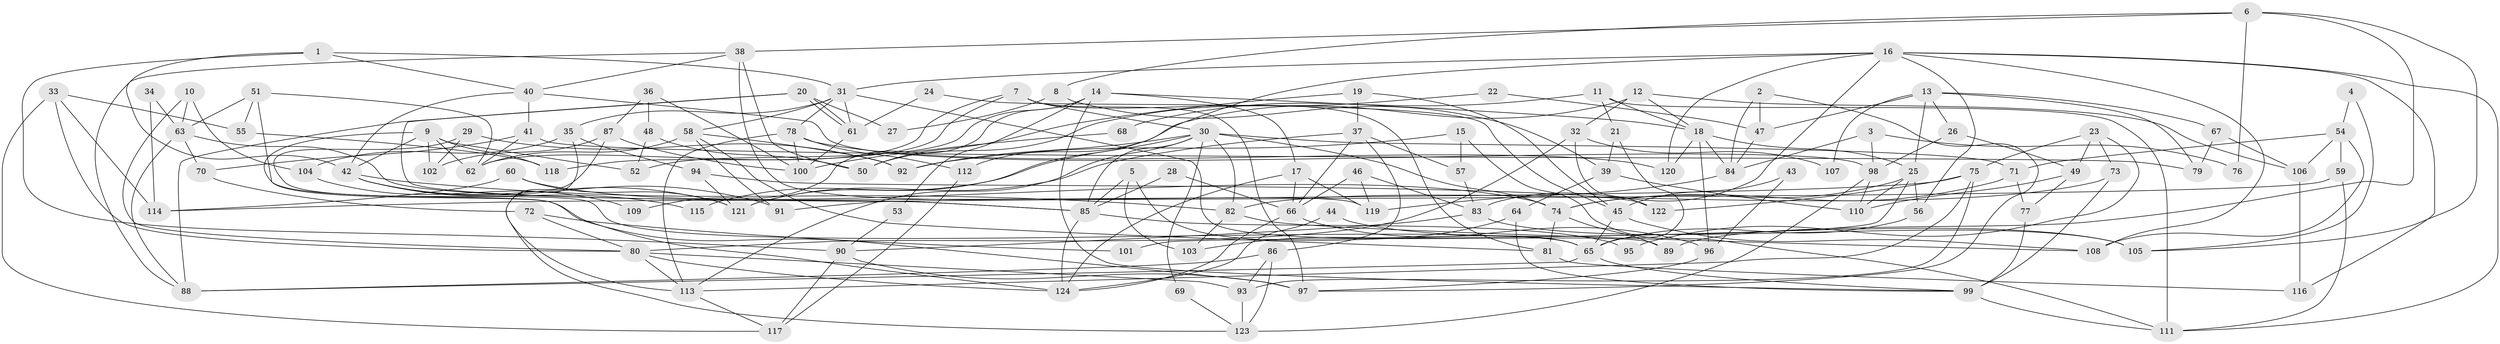 // Generated by graph-tools (version 1.1) at 2025/15/03/09/25 04:15:09]
// undirected, 124 vertices, 248 edges
graph export_dot {
graph [start="1"]
  node [color=gray90,style=filled];
  1;
  2;
  3;
  4;
  5;
  6;
  7;
  8;
  9;
  10;
  11;
  12;
  13;
  14;
  15;
  16;
  17;
  18;
  19;
  20;
  21;
  22;
  23;
  24;
  25;
  26;
  27;
  28;
  29;
  30;
  31;
  32;
  33;
  34;
  35;
  36;
  37;
  38;
  39;
  40;
  41;
  42;
  43;
  44;
  45;
  46;
  47;
  48;
  49;
  50;
  51;
  52;
  53;
  54;
  55;
  56;
  57;
  58;
  59;
  60;
  61;
  62;
  63;
  64;
  65;
  66;
  67;
  68;
  69;
  70;
  71;
  72;
  73;
  74;
  75;
  76;
  77;
  78;
  79;
  80;
  81;
  82;
  83;
  84;
  85;
  86;
  87;
  88;
  89;
  90;
  91;
  92;
  93;
  94;
  95;
  96;
  97;
  98;
  99;
  100;
  101;
  102;
  103;
  104;
  105;
  106;
  107;
  108;
  109;
  110;
  111;
  112;
  113;
  114;
  115;
  116;
  117;
  118;
  119;
  120;
  121;
  122;
  123;
  124;
  1 -- 42;
  1 -- 90;
  1 -- 31;
  1 -- 40;
  2 -- 97;
  2 -- 84;
  2 -- 47;
  3 -- 84;
  3 -- 98;
  3 -- 76;
  4 -- 54;
  4 -- 105;
  5 -- 85;
  5 -- 65;
  5 -- 103;
  6 -- 38;
  6 -- 89;
  6 -- 8;
  6 -- 76;
  6 -- 105;
  7 -- 62;
  7 -- 118;
  7 -- 30;
  7 -- 81;
  7 -- 97;
  8 -- 39;
  8 -- 27;
  9 -- 124;
  9 -- 102;
  9 -- 42;
  9 -- 52;
  9 -- 62;
  9 -- 118;
  10 -- 80;
  10 -- 63;
  10 -- 104;
  11 -- 111;
  11 -- 18;
  11 -- 21;
  11 -- 68;
  12 -- 112;
  12 -- 106;
  12 -- 18;
  12 -- 32;
  13 -- 26;
  13 -- 67;
  13 -- 25;
  13 -- 47;
  13 -- 79;
  13 -- 107;
  14 -- 17;
  14 -- 18;
  14 -- 52;
  14 -- 53;
  14 -- 99;
  14 -- 109;
  15 -- 111;
  15 -- 92;
  15 -- 57;
  16 -- 56;
  16 -- 121;
  16 -- 31;
  16 -- 83;
  16 -- 108;
  16 -- 111;
  16 -- 116;
  16 -- 120;
  17 -- 66;
  17 -- 124;
  17 -- 119;
  18 -- 96;
  18 -- 25;
  18 -- 84;
  18 -- 120;
  19 -- 50;
  19 -- 45;
  19 -- 37;
  20 -- 88;
  20 -- 61;
  20 -- 61;
  20 -- 27;
  20 -- 85;
  21 -- 39;
  21 -- 65;
  22 -- 47;
  22 -- 50;
  23 -- 75;
  23 -- 73;
  23 -- 49;
  23 -- 95;
  24 -- 61;
  24 -- 45;
  25 -- 56;
  25 -- 74;
  25 -- 101;
  25 -- 110;
  26 -- 98;
  26 -- 49;
  28 -- 66;
  28 -- 85;
  29 -- 92;
  29 -- 65;
  29 -- 102;
  30 -- 113;
  30 -- 69;
  30 -- 71;
  30 -- 74;
  30 -- 82;
  30 -- 85;
  30 -- 92;
  30 -- 115;
  31 -- 35;
  31 -- 58;
  31 -- 61;
  31 -- 78;
  31 -- 89;
  32 -- 122;
  32 -- 80;
  32 -- 107;
  33 -- 80;
  33 -- 114;
  33 -- 55;
  33 -- 117;
  34 -- 63;
  34 -- 114;
  35 -- 113;
  35 -- 94;
  35 -- 104;
  36 -- 100;
  36 -- 87;
  36 -- 48;
  37 -- 57;
  37 -- 66;
  37 -- 86;
  37 -- 121;
  38 -- 119;
  38 -- 88;
  38 -- 40;
  38 -- 50;
  39 -- 110;
  39 -- 64;
  40 -- 41;
  40 -- 42;
  40 -- 98;
  41 -- 62;
  41 -- 70;
  41 -- 79;
  42 -- 82;
  42 -- 91;
  42 -- 115;
  42 -- 121;
  43 -- 45;
  43 -- 96;
  44 -- 124;
  44 -- 105;
  45 -- 65;
  45 -- 108;
  46 -- 83;
  46 -- 119;
  46 -- 66;
  47 -- 84;
  48 -- 52;
  48 -- 50;
  49 -- 77;
  49 -- 110;
  51 -- 63;
  51 -- 62;
  51 -- 55;
  51 -- 97;
  53 -- 90;
  54 -- 71;
  54 -- 108;
  54 -- 59;
  54 -- 106;
  55 -- 118;
  56 -- 65;
  57 -- 83;
  58 -- 81;
  58 -- 62;
  58 -- 91;
  58 -- 92;
  59 -- 91;
  59 -- 111;
  60 -- 74;
  60 -- 121;
  60 -- 114;
  61 -- 100;
  63 -- 88;
  63 -- 85;
  63 -- 70;
  64 -- 99;
  64 -- 103;
  65 -- 99;
  65 -- 88;
  66 -- 96;
  66 -- 124;
  67 -- 106;
  67 -- 79;
  68 -- 100;
  69 -- 123;
  70 -- 72;
  71 -- 74;
  71 -- 77;
  72 -- 80;
  72 -- 101;
  73 -- 99;
  73 -- 82;
  74 -- 81;
  74 -- 89;
  75 -- 93;
  75 -- 113;
  75 -- 114;
  75 -- 122;
  77 -- 99;
  78 -- 120;
  78 -- 100;
  78 -- 112;
  78 -- 113;
  80 -- 124;
  80 -- 93;
  80 -- 113;
  81 -- 116;
  82 -- 103;
  82 -- 108;
  83 -- 90;
  83 -- 105;
  84 -- 119;
  85 -- 95;
  85 -- 124;
  86 -- 93;
  86 -- 88;
  86 -- 123;
  87 -- 123;
  87 -- 100;
  87 -- 102;
  90 -- 117;
  90 -- 97;
  93 -- 123;
  94 -- 121;
  94 -- 122;
  96 -- 97;
  98 -- 110;
  98 -- 123;
  99 -- 111;
  104 -- 109;
  106 -- 116;
  112 -- 117;
  113 -- 117;
}
